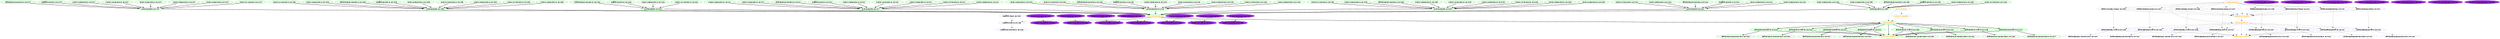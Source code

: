 digraph "g" {
	size = "30,30"
"DcIPaddr_monitor_5000 c001n09" [ style="dashed" color="blue" fontcolor="black" ]
"child_DoFencing:7_monitor_5000 c001n09" [ style="dashed" color="blue" fontcolor="black" ]
"rsc_c001n02_monitor_5000 c001n02" [ font_color=black style=filled fillcolor=purple ]
"child_DoFencing:0_monitor_5000 c001n02" [ style="dashed" color="blue" fontcolor="black" ]
"rsc_c001n03_monitor_5000 c001n03" [ font_color=black style=filled fillcolor=purple ]
"child_DoFencing:1_monitor_5000 c001n03" [ style="dashed" color="blue" fontcolor="black" ]
"rsc_c001n04_monitor_5000 c001n04" [ font_color=black style=filled fillcolor=purple ]
"child_DoFencing:2_monitor_5000 c001n04" [ style="dashed" color="blue" fontcolor="black" ]
"rsc_c001n05_monitor_5000 c001n05" [ font_color=black style=filled fillcolor=purple ]
"child_DoFencing:3_monitor_5000 c001n05" [ style="dashed" color="blue" fontcolor="black" ]
"rsc_c001n06_monitor_5000 c001n06" [ font_color=black style=filled fillcolor=purple ]
"child_DoFencing:4_monitor_5000 c001n06" [ style="dashed" color="blue" fontcolor="black" ]
"rsc_c001n07_monitor_5000 c001n07" [ font_color=black style=filled fillcolor=purple ]
"child_DoFencing:5_monitor_5000 c001n07" [ style="dashed" color="blue" fontcolor="black" ]
"child_DoFencing:6_monitor_5000 c001n08" [ style="dashed" color="blue" fontcolor="black" ]
"rsc_c001n08_monitor_5000 c001n08" [ font_color=black style=filled fillcolor=purple ]
"probe_complete" [ style=bold color="green" fontcolor="orange" ]
"probe_complete c001n09" [ style=bold color="green" fontcolor="black" ]
"rsc_c001n09_monitor_0 c001n09" [ style=bold color="green" fontcolor="black" ]
"rsc_c001n02_monitor_0 c001n09" [ style=bold color="green" fontcolor="black" ]
"rsc_c001n03_monitor_0 c001n09" [ style=bold color="green" fontcolor="black" ]
"rsc_c001n04_monitor_0 c001n09" [ style=bold color="green" fontcolor="black" ]
"rsc_c001n05_monitor_0 c001n09" [ style=bold color="green" fontcolor="black" ]
"rsc_c001n06_monitor_0 c001n09" [ style=bold color="green" fontcolor="black" ]
"rsc_c001n07_monitor_0 c001n09" [ style=bold color="green" fontcolor="black" ]
"rsc_c001n08_monitor_0 c001n09" [ style=bold color="green" fontcolor="black" ]
"child_CloneSet:0_monitor_0 c001n09" [ style=bold color="green" fontcolor="black" ]
"probe_complete c001n02" [ style=bold color="green" fontcolor="black" ]
"DcIPaddr_monitor_0 c001n02" [ style=bold color="green" fontcolor="black" ]
"rsc_c001n09_monitor_0 c001n02" [ style=bold color="green" fontcolor="black" ]
"rsc_c001n03_monitor_0 c001n02" [ style=bold color="green" fontcolor="black" ]
"rsc_c001n04_monitor_0 c001n02" [ style=bold color="green" fontcolor="black" ]
"rsc_c001n05_monitor_0 c001n02" [ style=bold color="green" fontcolor="black" ]
"child_CloneSet:0_monitor_0 c001n02" [ style=bold color="green" fontcolor="black" ]
"probe_complete c001n03" [ style=bold color="green" fontcolor="black" ]
"DcIPaddr_monitor_0 c001n03" [ style=bold color="green" fontcolor="black" ]
"rsc_c001n09_monitor_0 c001n03" [ style=bold color="green" fontcolor="black" ]
"rsc_c001n04_monitor_0 c001n03" [ style=bold color="green" fontcolor="black" ]
"rsc_c001n05_monitor_0 c001n03" [ style=bold color="green" fontcolor="black" ]
"rsc_c001n06_monitor_0 c001n03" [ style=bold color="green" fontcolor="black" ]
"child_CloneSet:0_monitor_0 c001n03" [ style=bold color="green" fontcolor="black" ]
"probe_complete c001n04" [ style=bold color="green" fontcolor="black" ]
"DcIPaddr_monitor_0 c001n04" [ style=bold color="green" fontcolor="black" ]
"rsc_c001n09_monitor_0 c001n04" [ style=bold color="green" fontcolor="black" ]
"rsc_c001n02_monitor_0 c001n04" [ style=bold color="green" fontcolor="black" ]
"rsc_c001n03_monitor_0 c001n04" [ style=bold color="green" fontcolor="black" ]
"rsc_c001n05_monitor_0 c001n04" [ style=bold color="green" fontcolor="black" ]
"rsc_c001n06_monitor_0 c001n04" [ style=bold color="green" fontcolor="black" ]
"rsc_c001n07_monitor_0 c001n04" [ style=bold color="green" fontcolor="black" ]
"child_CloneSet:0_monitor_0 c001n04" [ style=bold color="green" fontcolor="black" ]
"probe_complete c001n05" [ style=bold color="green" fontcolor="black" ]
"DcIPaddr_monitor_0 c001n05" [ style=bold color="green" fontcolor="black" ]
"rsc_c001n09_monitor_0 c001n05" [ style=bold color="green" fontcolor="black" ]
"rsc_c001n02_monitor_0 c001n05" [ style=bold color="green" fontcolor="black" ]
"rsc_c001n03_monitor_0 c001n05" [ style=bold color="green" fontcolor="black" ]
"rsc_c001n04_monitor_0 c001n05" [ style=bold color="green" fontcolor="black" ]
"rsc_c001n06_monitor_0 c001n05" [ style=bold color="green" fontcolor="black" ]
"rsc_c001n07_monitor_0 c001n05" [ style=bold color="green" fontcolor="black" ]
"rsc_c001n08_monitor_0 c001n05" [ style=bold color="green" fontcolor="black" ]
"child_CloneSet:0_monitor_0 c001n05" [ style=bold color="green" fontcolor="black" ]
"probe_complete c001n06" [ style=bold color="green" fontcolor="black" ]
"DcIPaddr_monitor_0 c001n06" [ style=bold color="green" fontcolor="black" ]
"rsc_c001n05_monitor_0 c001n06" [ style=bold color="green" fontcolor="black" ]
"rsc_c001n07_monitor_0 c001n06" [ style=bold color="green" fontcolor="black" ]
"child_CloneSet:0_monitor_0 c001n06" [ style=bold color="green" fontcolor="black" ]
"probe_complete c001n07" [ style=bold color="green" fontcolor="black" ]
"DcIPaddr_monitor_0 c001n07" [ style=bold color="green" fontcolor="black" ]
"rsc_c001n09_monitor_0 c001n07" [ style=bold color="green" fontcolor="black" ]
"rsc_c001n02_monitor_0 c001n07" [ style=bold color="green" fontcolor="black" ]
"rsc_c001n03_monitor_0 c001n07" [ style=bold color="green" fontcolor="black" ]
"rsc_c001n04_monitor_0 c001n07" [ style=bold color="green" fontcolor="black" ]
"rsc_c001n05_monitor_0 c001n07" [ style=bold color="green" fontcolor="black" ]
"rsc_c001n06_monitor_0 c001n07" [ style=bold color="green" fontcolor="black" ]
"rsc_c001n08_monitor_0 c001n07" [ style=bold color="green" fontcolor="black" ]
"child_CloneSet:0_monitor_0 c001n07" [ style=bold color="green" fontcolor="black" ]
"probe_complete c001n08" [ style=bold color="green" fontcolor="black" ]
"DcIPaddr_monitor_0 c001n08" [ style=bold color="green" fontcolor="black" ]
"rsc_c001n09_monitor_0 c001n08" [ style=bold color="green" fontcolor="black" ]
"rsc_c001n02_monitor_0 c001n08" [ style=bold color="green" fontcolor="black" ]
"rsc_c001n03_monitor_0 c001n08" [ style=bold color="green" fontcolor="black" ]
"rsc_c001n04_monitor_0 c001n08" [ style=bold color="green" fontcolor="black" ]
"rsc_c001n05_monitor_0 c001n08" [ style=bold color="green" fontcolor="black" ]
"rsc_c001n06_monitor_0 c001n08" [ style=bold color="green" fontcolor="black" ]
"rsc_c001n07_monitor_0 c001n08" [ style=bold color="green" fontcolor="black" ]
"child_CloneSet:0_monitor_0 c001n08" [ style=bold color="green" fontcolor="black" ]
"DcIPaddr_stop_0 c001n09" [ style="dashed" color="blue" fontcolor="black" ]
"DcIPaddr_start_0 c001n09" [ style="dashed" color="blue" fontcolor="black" ]
"rsc_c001n02_stop_0 c001n02" [ font_color=black style=filled fillcolor=purple ]
"rsc_c001n02_start_0 c001n02" [ font_color=black style=filled fillcolor=purple ]
"rsc_c001n03_stop_0 c001n03" [ font_color=black style=filled fillcolor=purple ]
"rsc_c001n03_start_0 c001n03" [ font_color=black style=filled fillcolor=purple ]
"rsc_c001n04_stop_0 c001n04" [ font_color=black style=filled fillcolor=purple ]
"rsc_c001n04_start_0 c001n04" [ font_color=black style=filled fillcolor=purple ]
"rsc_c001n05_stop_0 c001n05" [ font_color=black style=filled fillcolor=purple ]
"rsc_c001n05_start_0 c001n05" [ font_color=black style=filled fillcolor=purple ]
"rsc_c001n06_stop_0 c001n06" [ font_color=black style=filled fillcolor=purple ]
"rsc_c001n06_start_0 c001n06" [ font_color=black style=filled fillcolor=purple ]
"rsc_c001n07_stop_0 c001n07" [ font_color=black style=filled fillcolor=purple ]
"rsc_c001n07_start_0 c001n07" [ font_color=black style=filled fillcolor=purple ]
"rsc_c001n08_stop_0 c001n08" [ font_color=black style=filled fillcolor=purple ]
"rsc_c001n08_start_0 c001n08" [ font_color=black style=filled fillcolor=purple ]
"child_DoFencing:0_stop_0 c001n02" [ style="dashed" color="blue" fontcolor="black" ]
"child_DoFencing:0_start_0 c001n02" [ style="dashed" color="blue" fontcolor="black" ]
"child_DoFencing:1_stop_0 c001n03" [ style="dashed" color="blue" fontcolor="black" ]
"child_DoFencing:1_start_0 c001n03" [ style="dashed" color="blue" fontcolor="black" ]
"child_DoFencing:2_stop_0 c001n04" [ style="dashed" color="blue" fontcolor="black" ]
"child_DoFencing:2_start_0 c001n04" [ style="dashed" color="blue" fontcolor="black" ]
"child_DoFencing:3_stop_0 c001n05" [ style="dashed" color="blue" fontcolor="black" ]
"child_DoFencing:3_start_0 c001n05" [ style="dashed" color="blue" fontcolor="black" ]
"child_DoFencing:4_stop_0 c001n06" [ style="dashed" color="blue" fontcolor="black" ]
"child_DoFencing:4_start_0 c001n06" [ style="dashed" color="blue" fontcolor="black" ]
"child_DoFencing:5_stop_0 c001n07" [ style="dashed" color="blue" fontcolor="black" ]
"child_DoFencing:5_start_0 c001n07" [ style="dashed" color="blue" fontcolor="black" ]
"child_DoFencing:6_stop_0 c001n08" [ style="dashed" color="blue" fontcolor="black" ]
"child_DoFencing:6_start_0 c001n08" [ style="dashed" color="blue" fontcolor="black" ]
"child_DoFencing:7_stop_0 c001n09" [ style="dashed" color="blue" fontcolor="black" ]
"child_DoFencing:7_start_0 c001n09" [ style="dashed" color="blue" fontcolor="black" ]
"DoFencing_start_0" [ style="dashed" color="blue" fontcolor="orange" ]
"DoFencing_running_0" [ style="dashed" color="blue" fontcolor="orange" ]
"DoFencing_stop_0" [ style="dashed" color="blue" fontcolor="orange" ]
"DoFencing_stopped_0" [ style="dashed" color="blue" fontcolor="orange" ]
"child_CloneSet:0_start_0 c001n02" [ style=bold color="green" fontcolor="black" ]
"child_CloneSet:0_monitor_5000 c001n02" [ style=bold color="green" fontcolor="black" ]
"child_CloneSet:1_start_0 c001n03" [ style=bold color="green" fontcolor="black" ]
"child_CloneSet:1_monitor_5000 c001n03" [ style=bold color="green" fontcolor="black" ]
"child_CloneSet:2_start_0 c001n04" [ style=bold color="green" fontcolor="black" ]
"child_CloneSet:2_monitor_5000 c001n04" [ style=bold color="green" fontcolor="black" ]
"child_CloneSet:3_start_0 c001n05" [ style=bold color="green" fontcolor="black" ]
"child_CloneSet:3_monitor_5000 c001n05" [ style=bold color="green" fontcolor="black" ]
"child_CloneSet:4_start_0 c001n06" [ style=bold color="green" fontcolor="black" ]
"child_CloneSet:4_monitor_5000 c001n06" [ style=bold color="green" fontcolor="black" ]
"child_CloneSet:5_start_0 c001n07" [ style=bold color="green" fontcolor="black" ]
"child_CloneSet:5_monitor_5000 c001n07" [ style=bold color="green" fontcolor="black" ]
"child_CloneSet:6_start_0 c001n08" [ style=bold color="green" fontcolor="black" ]
"child_CloneSet:6_monitor_5000 c001n08" [ style=bold color="green" fontcolor="black" ]
"child_CloneSet:7_start_0 c001n09" [ style=bold color="green" fontcolor="black" ]
"child_CloneSet:7_monitor_5000 c001n09" [ style=bold color="green" fontcolor="black" ]
"CloneSet_start_0" [ style=bold color="green" fontcolor="orange" ]
"CloneSet_running_0" [ style=bold color="green" fontcolor="orange" ]
"CloneSet_stop_0" [ style="dashed" color="blue" fontcolor="orange" ]
"CloneSet_stopped_0" [ style="dashed" color="blue" fontcolor="orange" ]
"DcIPaddr_start_0 c001n09" -> "DcIPaddr_monitor_5000 c001n09" [ style = dashed]
"child_DoFencing:7_start_0 c001n09" -> "child_DoFencing:7_monitor_5000 c001n09" [ style = dashed]
"child_DoFencing:0_start_0 c001n02" -> "child_DoFencing:0_monitor_5000 c001n02" [ style = dashed]
"child_DoFencing:1_start_0 c001n03" -> "child_DoFencing:1_monitor_5000 c001n03" [ style = dashed]
"child_DoFencing:2_start_0 c001n04" -> "child_DoFencing:2_monitor_5000 c001n04" [ style = dashed]
"child_DoFencing:3_start_0 c001n05" -> "child_DoFencing:3_monitor_5000 c001n05" [ style = dashed]
"child_DoFencing:4_start_0 c001n06" -> "child_DoFencing:4_monitor_5000 c001n06" [ style = dashed]
"child_DoFencing:5_start_0 c001n07" -> "child_DoFencing:5_monitor_5000 c001n07" [ style = dashed]
"child_DoFencing:6_start_0 c001n08" -> "child_DoFencing:6_monitor_5000 c001n08" [ style = dashed]
"probe_complete c001n09" -> "probe_complete" [ style = bold]
"probe_complete c001n02" -> "probe_complete" [ style = bold]
"probe_complete c001n03" -> "probe_complete" [ style = bold]
"probe_complete c001n04" -> "probe_complete" [ style = bold]
"probe_complete c001n05" -> "probe_complete" [ style = bold]
"probe_complete c001n06" -> "probe_complete" [ style = bold]
"probe_complete c001n07" -> "probe_complete" [ style = bold]
"probe_complete c001n08" -> "probe_complete" [ style = bold]
"rsc_c001n09_monitor_0 c001n09" -> "probe_complete c001n09" [ style = bold]
"rsc_c001n02_monitor_0 c001n09" -> "probe_complete c001n09" [ style = bold]
"rsc_c001n03_monitor_0 c001n09" -> "probe_complete c001n09" [ style = bold]
"rsc_c001n04_monitor_0 c001n09" -> "probe_complete c001n09" [ style = bold]
"rsc_c001n05_monitor_0 c001n09" -> "probe_complete c001n09" [ style = bold]
"rsc_c001n06_monitor_0 c001n09" -> "probe_complete c001n09" [ style = bold]
"rsc_c001n07_monitor_0 c001n09" -> "probe_complete c001n09" [ style = bold]
"rsc_c001n08_monitor_0 c001n09" -> "probe_complete c001n09" [ style = bold]
"child_CloneSet:0_monitor_0 c001n09" -> "probe_complete c001n09" [ style = bold]
"DcIPaddr_monitor_0 c001n02" -> "probe_complete c001n02" [ style = bold]
"rsc_c001n09_monitor_0 c001n02" -> "probe_complete c001n02" [ style = bold]
"rsc_c001n03_monitor_0 c001n02" -> "probe_complete c001n02" [ style = bold]
"rsc_c001n04_monitor_0 c001n02" -> "probe_complete c001n02" [ style = bold]
"rsc_c001n05_monitor_0 c001n02" -> "probe_complete c001n02" [ style = bold]
"child_CloneSet:0_monitor_0 c001n02" -> "probe_complete c001n02" [ style = bold]
"DcIPaddr_monitor_0 c001n03" -> "probe_complete c001n03" [ style = bold]
"rsc_c001n09_monitor_0 c001n03" -> "probe_complete c001n03" [ style = bold]
"rsc_c001n04_monitor_0 c001n03" -> "probe_complete c001n03" [ style = bold]
"rsc_c001n05_monitor_0 c001n03" -> "probe_complete c001n03" [ style = bold]
"rsc_c001n06_monitor_0 c001n03" -> "probe_complete c001n03" [ style = bold]
"child_CloneSet:0_monitor_0 c001n03" -> "probe_complete c001n03" [ style = bold]
"DcIPaddr_monitor_0 c001n04" -> "probe_complete c001n04" [ style = bold]
"rsc_c001n09_monitor_0 c001n04" -> "probe_complete c001n04" [ style = bold]
"rsc_c001n02_monitor_0 c001n04" -> "probe_complete c001n04" [ style = bold]
"rsc_c001n03_monitor_0 c001n04" -> "probe_complete c001n04" [ style = bold]
"rsc_c001n05_monitor_0 c001n04" -> "probe_complete c001n04" [ style = bold]
"rsc_c001n06_monitor_0 c001n04" -> "probe_complete c001n04" [ style = bold]
"rsc_c001n07_monitor_0 c001n04" -> "probe_complete c001n04" [ style = bold]
"child_CloneSet:0_monitor_0 c001n04" -> "probe_complete c001n04" [ style = bold]
"DcIPaddr_monitor_0 c001n05" -> "probe_complete c001n05" [ style = bold]
"rsc_c001n09_monitor_0 c001n05" -> "probe_complete c001n05" [ style = bold]
"rsc_c001n02_monitor_0 c001n05" -> "probe_complete c001n05" [ style = bold]
"rsc_c001n03_monitor_0 c001n05" -> "probe_complete c001n05" [ style = bold]
"rsc_c001n04_monitor_0 c001n05" -> "probe_complete c001n05" [ style = bold]
"rsc_c001n06_monitor_0 c001n05" -> "probe_complete c001n05" [ style = bold]
"rsc_c001n07_monitor_0 c001n05" -> "probe_complete c001n05" [ style = bold]
"rsc_c001n08_monitor_0 c001n05" -> "probe_complete c001n05" [ style = bold]
"child_CloneSet:0_monitor_0 c001n05" -> "probe_complete c001n05" [ style = bold]
"DcIPaddr_monitor_0 c001n06" -> "probe_complete c001n06" [ style = bold]
"rsc_c001n05_monitor_0 c001n06" -> "probe_complete c001n06" [ style = bold]
"rsc_c001n07_monitor_0 c001n06" -> "probe_complete c001n06" [ style = bold]
"child_CloneSet:0_monitor_0 c001n06" -> "probe_complete c001n06" [ style = bold]
"DcIPaddr_monitor_0 c001n07" -> "probe_complete c001n07" [ style = bold]
"rsc_c001n09_monitor_0 c001n07" -> "probe_complete c001n07" [ style = bold]
"rsc_c001n02_monitor_0 c001n07" -> "probe_complete c001n07" [ style = bold]
"rsc_c001n03_monitor_0 c001n07" -> "probe_complete c001n07" [ style = bold]
"rsc_c001n04_monitor_0 c001n07" -> "probe_complete c001n07" [ style = bold]
"rsc_c001n05_monitor_0 c001n07" -> "probe_complete c001n07" [ style = bold]
"rsc_c001n06_monitor_0 c001n07" -> "probe_complete c001n07" [ style = bold]
"rsc_c001n08_monitor_0 c001n07" -> "probe_complete c001n07" [ style = bold]
"child_CloneSet:0_monitor_0 c001n07" -> "probe_complete c001n07" [ style = bold]
"DcIPaddr_monitor_0 c001n08" -> "probe_complete c001n08" [ style = bold]
"rsc_c001n09_monitor_0 c001n08" -> "probe_complete c001n08" [ style = bold]
"rsc_c001n02_monitor_0 c001n08" -> "probe_complete c001n08" [ style = bold]
"rsc_c001n03_monitor_0 c001n08" -> "probe_complete c001n08" [ style = bold]
"rsc_c001n04_monitor_0 c001n08" -> "probe_complete c001n08" [ style = bold]
"rsc_c001n05_monitor_0 c001n08" -> "probe_complete c001n08" [ style = bold]
"rsc_c001n06_monitor_0 c001n08" -> "probe_complete c001n08" [ style = bold]
"rsc_c001n07_monitor_0 c001n08" -> "probe_complete c001n08" [ style = bold]
"child_CloneSet:0_monitor_0 c001n08" -> "probe_complete c001n08" [ style = bold]
"probe_complete" -> "DcIPaddr_start_0 c001n09" [ style = dashed]
"DcIPaddr_stop_0 c001n09" -> "DcIPaddr_start_0 c001n09" [ style = dashed]
"probe_complete" -> "rsc_c001n02_start_0 c001n02" [ style = dashed]
"rsc_c001n02_stop_0 c001n02" -> "rsc_c001n02_start_0 c001n02" [ style = dashed]
"probe_complete" -> "rsc_c001n03_start_0 c001n03" [ style = dashed]
"rsc_c001n03_stop_0 c001n03" -> "rsc_c001n03_start_0 c001n03" [ style = dashed]
"probe_complete" -> "rsc_c001n04_start_0 c001n04" [ style = dashed]
"rsc_c001n04_stop_0 c001n04" -> "rsc_c001n04_start_0 c001n04" [ style = dashed]
"probe_complete" -> "rsc_c001n05_start_0 c001n05" [ style = dashed]
"rsc_c001n05_stop_0 c001n05" -> "rsc_c001n05_start_0 c001n05" [ style = dashed]
"probe_complete" -> "rsc_c001n06_start_0 c001n06" [ style = dashed]
"rsc_c001n06_stop_0 c001n06" -> "rsc_c001n06_start_0 c001n06" [ style = dashed]
"probe_complete" -> "rsc_c001n07_start_0 c001n07" [ style = dashed]
"rsc_c001n07_stop_0 c001n07" -> "rsc_c001n07_start_0 c001n07" [ style = dashed]
"probe_complete" -> "rsc_c001n08_start_0 c001n08" [ style = dashed]
"rsc_c001n08_stop_0 c001n08" -> "rsc_c001n08_start_0 c001n08" [ style = dashed]
"DoFencing_stop_0" -> "child_DoFencing:0_stop_0 c001n02" [ style = dashed]
"child_DoFencing:0_stop_0 c001n02" -> "child_DoFencing:0_start_0 c001n02" [ style = dashed]
"DoFencing_start_0" -> "child_DoFencing:0_start_0 c001n02" [ style = dashed]
"DoFencing_stop_0" -> "child_DoFencing:1_stop_0 c001n03" [ style = dashed]
"child_DoFencing:1_stop_0 c001n03" -> "child_DoFencing:1_start_0 c001n03" [ style = dashed]
"DoFencing_start_0" -> "child_DoFencing:1_start_0 c001n03" [ style = dashed]
"DoFencing_stop_0" -> "child_DoFencing:2_stop_0 c001n04" [ style = dashed]
"child_DoFencing:2_stop_0 c001n04" -> "child_DoFencing:2_start_0 c001n04" [ style = dashed]
"DoFencing_start_0" -> "child_DoFencing:2_start_0 c001n04" [ style = dashed]
"DoFencing_stop_0" -> "child_DoFencing:3_stop_0 c001n05" [ style = dashed]
"child_DoFencing:3_stop_0 c001n05" -> "child_DoFencing:3_start_0 c001n05" [ style = dashed]
"DoFencing_start_0" -> "child_DoFencing:3_start_0 c001n05" [ style = dashed]
"DoFencing_stop_0" -> "child_DoFencing:4_stop_0 c001n06" [ style = dashed]
"child_DoFencing:4_stop_0 c001n06" -> "child_DoFencing:4_start_0 c001n06" [ style = dashed]
"DoFencing_start_0" -> "child_DoFencing:4_start_0 c001n06" [ style = dashed]
"DoFencing_stop_0" -> "child_DoFencing:5_stop_0 c001n07" [ style = dashed]
"child_DoFencing:5_stop_0 c001n07" -> "child_DoFencing:5_start_0 c001n07" [ style = dashed]
"DoFencing_start_0" -> "child_DoFencing:5_start_0 c001n07" [ style = dashed]
"DoFencing_stop_0" -> "child_DoFencing:6_stop_0 c001n08" [ style = dashed]
"child_DoFencing:6_stop_0 c001n08" -> "child_DoFencing:6_start_0 c001n08" [ style = dashed]
"DoFencing_start_0" -> "child_DoFencing:6_start_0 c001n08" [ style = dashed]
"DoFencing_stop_0" -> "child_DoFencing:7_stop_0 c001n09" [ style = dashed]
"child_DoFencing:7_stop_0 c001n09" -> "child_DoFencing:7_start_0 c001n09" [ style = dashed]
"DoFencing_start_0" -> "child_DoFencing:7_start_0 c001n09" [ style = dashed]
"DoFencing_stop_0" -> "DoFencing_start_0" [ style = dashed]
"DoFencing_stopped_0" -> "DoFencing_start_0" [ style = dashed]
"DoFencing_start_0" -> "DoFencing_running_0" [ style = dashed]
"child_DoFencing:0_start_0 c001n02" -> "DoFencing_running_0" [ style = dashed]
"child_DoFencing:1_start_0 c001n03" -> "DoFencing_running_0" [ style = dashed]
"child_DoFencing:2_start_0 c001n04" -> "DoFencing_running_0" [ style = dashed]
"child_DoFencing:3_start_0 c001n05" -> "DoFencing_running_0" [ style = dashed]
"child_DoFencing:4_start_0 c001n06" -> "DoFencing_running_0" [ style = dashed]
"child_DoFencing:5_start_0 c001n07" -> "DoFencing_running_0" [ style = dashed]
"child_DoFencing:6_start_0 c001n08" -> "DoFencing_running_0" [ style = dashed]
"child_DoFencing:7_start_0 c001n09" -> "DoFencing_running_0" [ style = dashed]
"DoFencing_stop_0" -> "DoFencing_stopped_0" [ style = dashed]
"child_DoFencing:0_stop_0 c001n02" -> "DoFencing_stopped_0" [ style = dashed]
"child_DoFencing:1_stop_0 c001n03" -> "DoFencing_stopped_0" [ style = dashed]
"child_DoFencing:2_stop_0 c001n04" -> "DoFencing_stopped_0" [ style = dashed]
"child_DoFencing:3_stop_0 c001n05" -> "DoFencing_stopped_0" [ style = dashed]
"child_DoFencing:4_stop_0 c001n06" -> "DoFencing_stopped_0" [ style = dashed]
"child_DoFencing:5_stop_0 c001n07" -> "DoFencing_stopped_0" [ style = dashed]
"child_DoFencing:6_stop_0 c001n08" -> "DoFencing_stopped_0" [ style = dashed]
"child_DoFencing:7_stop_0 c001n09" -> "DoFencing_stopped_0" [ style = dashed]
"CloneSet_start_0" -> "child_CloneSet:0_start_0 c001n02" [ style = bold]
"child_CloneSet:0_start_0 c001n02" -> "child_CloneSet:0_monitor_5000 c001n02" [ style = bold]
"CloneSet_start_0" -> "child_CloneSet:1_start_0 c001n03" [ style = bold]
"child_CloneSet:1_start_0 c001n03" -> "child_CloneSet:1_monitor_5000 c001n03" [ style = bold]
"CloneSet_start_0" -> "child_CloneSet:2_start_0 c001n04" [ style = bold]
"child_CloneSet:2_start_0 c001n04" -> "child_CloneSet:2_monitor_5000 c001n04" [ style = bold]
"CloneSet_start_0" -> "child_CloneSet:3_start_0 c001n05" [ style = bold]
"child_CloneSet:3_start_0 c001n05" -> "child_CloneSet:3_monitor_5000 c001n05" [ style = bold]
"CloneSet_start_0" -> "child_CloneSet:4_start_0 c001n06" [ style = bold]
"child_CloneSet:4_start_0 c001n06" -> "child_CloneSet:4_monitor_5000 c001n06" [ style = bold]
"CloneSet_start_0" -> "child_CloneSet:5_start_0 c001n07" [ style = bold]
"child_CloneSet:5_start_0 c001n07" -> "child_CloneSet:5_monitor_5000 c001n07" [ style = bold]
"CloneSet_start_0" -> "child_CloneSet:6_start_0 c001n08" [ style = bold]
"child_CloneSet:6_start_0 c001n08" -> "child_CloneSet:6_monitor_5000 c001n08" [ style = bold]
"CloneSet_start_0" -> "child_CloneSet:7_start_0 c001n09" [ style = bold]
"child_CloneSet:7_start_0 c001n09" -> "child_CloneSet:7_monitor_5000 c001n09" [ style = bold]
"probe_complete" -> "CloneSet_start_0" [ style = bold]
"CloneSet_stop_0" -> "CloneSet_start_0" [ style = dashed]
"CloneSet_stopped_0" -> "CloneSet_start_0" [ style = dashed]
"child_CloneSet:0_start_0 c001n02" -> "CloneSet_running_0" [ style = bold]
"child_CloneSet:1_start_0 c001n03" -> "CloneSet_running_0" [ style = bold]
"child_CloneSet:2_start_0 c001n04" -> "CloneSet_running_0" [ style = bold]
"child_CloneSet:3_start_0 c001n05" -> "CloneSet_running_0" [ style = bold]
"child_CloneSet:4_start_0 c001n06" -> "CloneSet_running_0" [ style = bold]
"child_CloneSet:5_start_0 c001n07" -> "CloneSet_running_0" [ style = bold]
"child_CloneSet:6_start_0 c001n08" -> "CloneSet_running_0" [ style = bold]
"child_CloneSet:7_start_0 c001n09" -> "CloneSet_running_0" [ style = bold]
"CloneSet_start_0" -> "CloneSet_running_0" [ style = bold]
"CloneSet_stop_0" -> "CloneSet_stopped_0" [ style = dashed]
}
